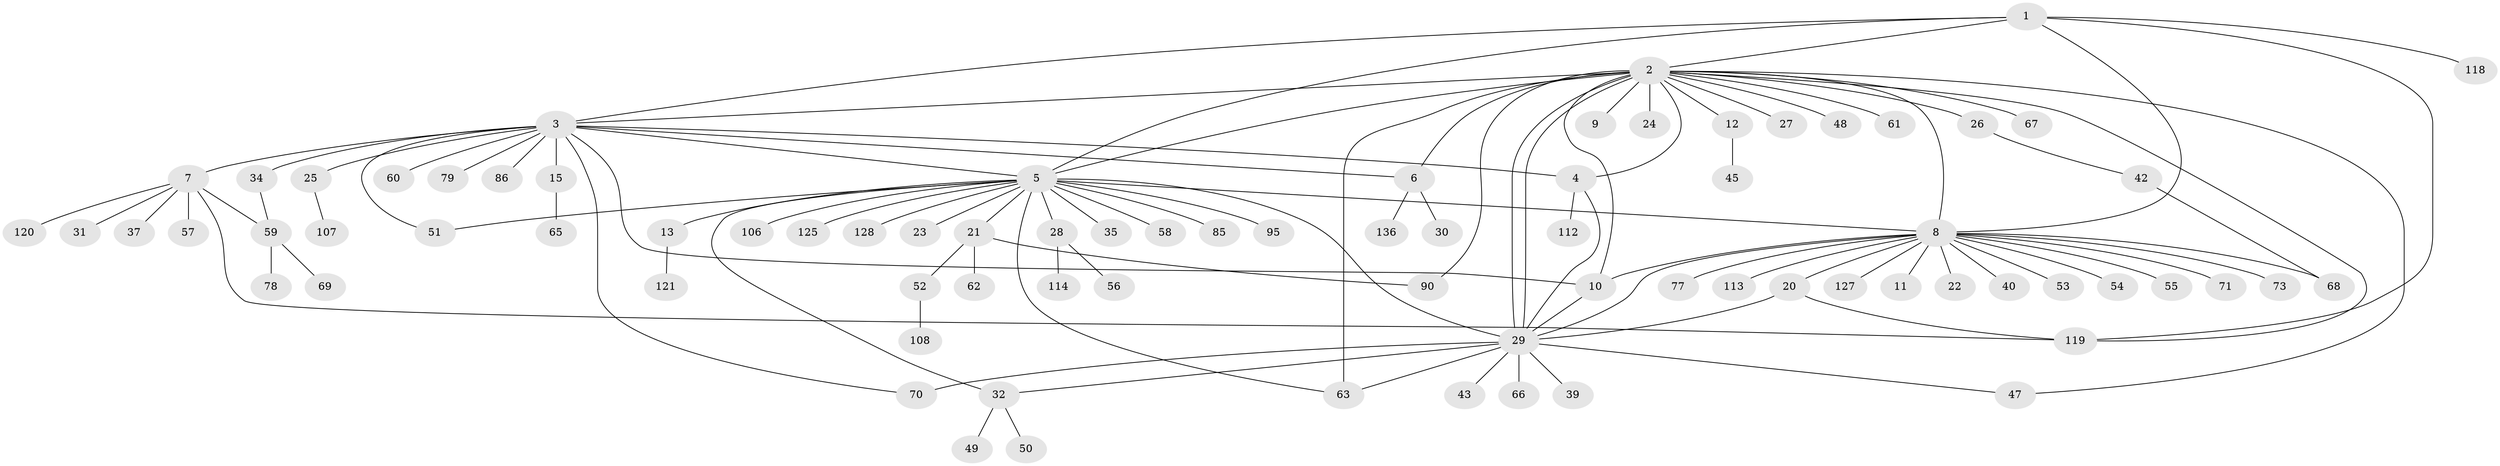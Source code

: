 // original degree distribution, {6: 0.022058823529411766, 31: 0.007352941176470588, 15: 0.007352941176470588, 4: 0.0661764705882353, 20: 0.007352941176470588, 7: 0.007352941176470588, 22: 0.007352941176470588, 1: 0.5441176470588235, 2: 0.22794117647058823, 5: 0.022058823529411766, 3: 0.07352941176470588, 10: 0.007352941176470588}
// Generated by graph-tools (version 1.1) at 2025/18/03/04/25 18:18:26]
// undirected, 81 vertices, 107 edges
graph export_dot {
graph [start="1"]
  node [color=gray90,style=filled];
  1;
  2 [super="+33+81+44+72+110+116+124+102+83+75"];
  3;
  4;
  5 [super="+19+17"];
  6;
  7;
  8 [super="+16+46+18+38+76+96"];
  9;
  10 [super="+14"];
  11;
  12 [super="+130+74"];
  13;
  15 [super="+88+36"];
  20 [super="+41"];
  21 [super="+111"];
  22;
  23;
  24;
  25;
  26;
  27;
  28;
  29 [super="+64+87+97"];
  30;
  31;
  32 [super="+84+126+91"];
  34 [super="+109"];
  35;
  37;
  39;
  40;
  42;
  43;
  45;
  47;
  48;
  49;
  50;
  51;
  52;
  53 [super="+100"];
  54;
  55;
  56;
  57;
  58;
  59;
  60;
  61;
  62;
  63;
  65;
  66;
  67;
  68;
  69;
  70 [super="+80+104+82"];
  71;
  73;
  77;
  78;
  79;
  85;
  86;
  90 [super="+133"];
  95;
  106;
  107;
  108;
  112;
  113;
  114 [super="+123"];
  118;
  119 [super="+129"];
  120;
  121;
  125;
  127;
  128;
  136;
  1 -- 2;
  1 -- 3;
  1 -- 5;
  1 -- 8;
  1 -- 118;
  1 -- 119;
  2 -- 4;
  2 -- 5;
  2 -- 6;
  2 -- 8 [weight=2];
  2 -- 9;
  2 -- 12;
  2 -- 24;
  2 -- 26;
  2 -- 27;
  2 -- 29 [weight=3];
  2 -- 29;
  2 -- 47;
  2 -- 48;
  2 -- 61;
  2 -- 67;
  2 -- 10;
  2 -- 63 [weight=2];
  2 -- 3;
  2 -- 90;
  2 -- 119;
  3 -- 4;
  3 -- 5;
  3 -- 6;
  3 -- 7;
  3 -- 10;
  3 -- 15;
  3 -- 25;
  3 -- 34;
  3 -- 51;
  3 -- 60;
  3 -- 70;
  3 -- 79;
  3 -- 86;
  4 -- 112;
  4 -- 29;
  5 -- 13;
  5 -- 21;
  5 -- 23;
  5 -- 28;
  5 -- 35;
  5 -- 51;
  5 -- 58 [weight=2];
  5 -- 63;
  5 -- 85;
  5 -- 95;
  5 -- 106;
  5 -- 125;
  5 -- 128;
  5 -- 32;
  5 -- 29;
  5 -- 8;
  6 -- 30;
  6 -- 136;
  7 -- 31;
  7 -- 37;
  7 -- 57;
  7 -- 59;
  7 -- 119;
  7 -- 120;
  8 -- 11;
  8 -- 22;
  8 -- 40;
  8 -- 53;
  8 -- 54;
  8 -- 55;
  8 -- 68;
  8 -- 71;
  8 -- 73;
  8 -- 77;
  8 -- 113;
  8 -- 127;
  8 -- 10;
  8 -- 29 [weight=2];
  8 -- 20;
  10 -- 29;
  12 -- 45;
  13 -- 121;
  15 -- 65;
  20 -- 119;
  20 -- 29;
  21 -- 52;
  21 -- 62;
  21 -- 90;
  25 -- 107;
  26 -- 42;
  28 -- 56;
  28 -- 114;
  29 -- 39;
  29 -- 43;
  29 -- 47;
  29 -- 66;
  29 -- 32;
  29 -- 63;
  29 -- 70;
  32 -- 49;
  32 -- 50;
  34 -- 59;
  42 -- 68;
  52 -- 108;
  59 -- 69;
  59 -- 78;
}
